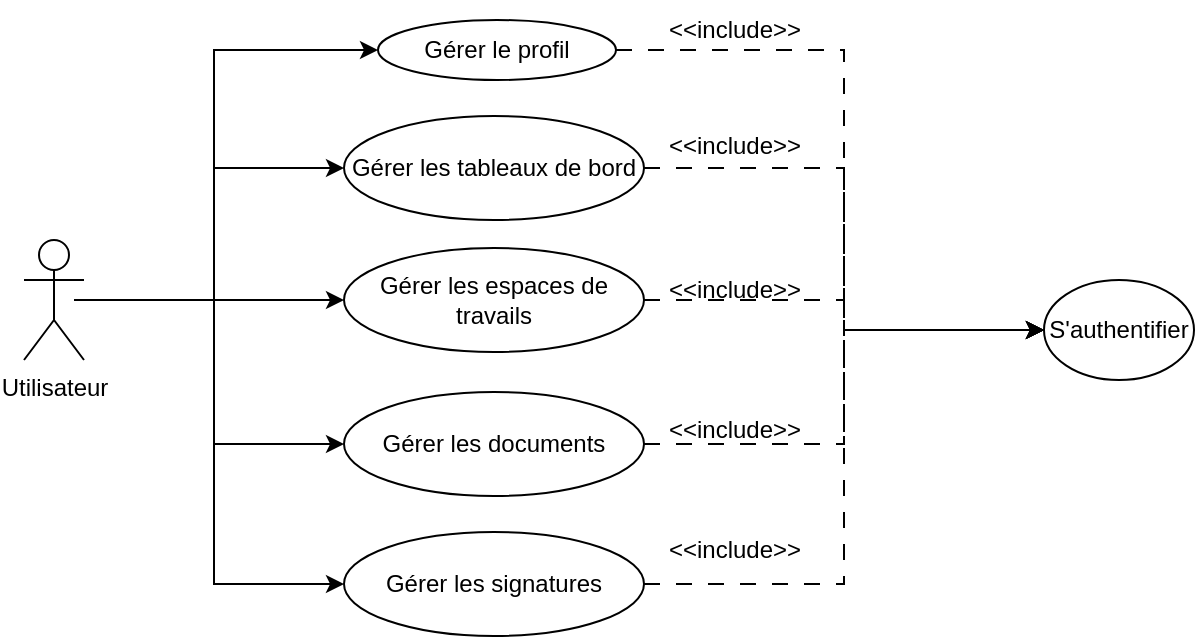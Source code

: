 <mxfile version="21.1.1" type="github">
  <diagram name="Page-1" id="1ZPPAXihkScUyz9930Up">
    <mxGraphModel dx="934" dy="464" grid="1" gridSize="10" guides="1" tooltips="1" connect="1" arrows="1" fold="1" page="1" pageScale="1" pageWidth="827" pageHeight="1169" math="0" shadow="0">
      <root>
        <mxCell id="0" />
        <mxCell id="1" parent="0" />
        <mxCell id="_2MVPNThq8Vdj2HL73zS-21" style="edgeStyle=orthogonalEdgeStyle;rounded=0;orthogonalLoop=1;jettySize=auto;html=1;entryX=0;entryY=0.5;entryDx=0;entryDy=0;" edge="1" parent="1" target="_2MVPNThq8Vdj2HL73zS-5">
          <mxGeometry relative="1" as="geometry">
            <mxPoint x="75" y="220" as="sourcePoint" />
            <mxPoint x="213" y="95" as="targetPoint" />
            <Array as="points">
              <mxPoint x="145" y="220" />
              <mxPoint x="145" y="95" />
            </Array>
          </mxGeometry>
        </mxCell>
        <mxCell id="_2MVPNThq8Vdj2HL73zS-22" style="edgeStyle=orthogonalEdgeStyle;rounded=0;orthogonalLoop=1;jettySize=auto;html=1;entryX=0;entryY=0.5;entryDx=0;entryDy=0;" edge="1" parent="1" source="_2MVPNThq8Vdj2HL73zS-1" target="_2MVPNThq8Vdj2HL73zS-6">
          <mxGeometry relative="1" as="geometry" />
        </mxCell>
        <mxCell id="_2MVPNThq8Vdj2HL73zS-23" style="edgeStyle=orthogonalEdgeStyle;rounded=0;orthogonalLoop=1;jettySize=auto;html=1;" edge="1" parent="1" source="_2MVPNThq8Vdj2HL73zS-1" target="_2MVPNThq8Vdj2HL73zS-7">
          <mxGeometry relative="1" as="geometry" />
        </mxCell>
        <mxCell id="_2MVPNThq8Vdj2HL73zS-24" style="edgeStyle=orthogonalEdgeStyle;rounded=0;orthogonalLoop=1;jettySize=auto;html=1;entryX=0;entryY=0.5;entryDx=0;entryDy=0;" edge="1" parent="1" source="_2MVPNThq8Vdj2HL73zS-1" target="_2MVPNThq8Vdj2HL73zS-8">
          <mxGeometry relative="1" as="geometry" />
        </mxCell>
        <mxCell id="_2MVPNThq8Vdj2HL73zS-25" style="edgeStyle=orthogonalEdgeStyle;rounded=0;orthogonalLoop=1;jettySize=auto;html=1;entryX=0;entryY=0.5;entryDx=0;entryDy=0;" edge="1" parent="1" source="_2MVPNThq8Vdj2HL73zS-1" target="_2MVPNThq8Vdj2HL73zS-9">
          <mxGeometry relative="1" as="geometry" />
        </mxCell>
        <mxCell id="_2MVPNThq8Vdj2HL73zS-1" value="&lt;div&gt;Utilisateur&lt;/div&gt;&lt;div&gt;&lt;br&gt;&lt;/div&gt;" style="shape=umlActor;verticalLabelPosition=bottom;verticalAlign=top;html=1;outlineConnect=0;" vertex="1" parent="1">
          <mxGeometry x="50" y="190" width="30" height="60" as="geometry" />
        </mxCell>
        <mxCell id="_2MVPNThq8Vdj2HL73zS-12" style="edgeStyle=orthogonalEdgeStyle;rounded=0;orthogonalLoop=1;jettySize=auto;html=1;entryX=0;entryY=0.5;entryDx=0;entryDy=0;dashed=1;dashPattern=8 8;" edge="1" parent="1" source="_2MVPNThq8Vdj2HL73zS-5" target="_2MVPNThq8Vdj2HL73zS-10">
          <mxGeometry relative="1" as="geometry">
            <Array as="points">
              <mxPoint x="460" y="95" />
              <mxPoint x="460" y="235" />
            </Array>
          </mxGeometry>
        </mxCell>
        <mxCell id="_2MVPNThq8Vdj2HL73zS-5" value="Gérer le profil" style="ellipse;whiteSpace=wrap;html=1;" vertex="1" parent="1">
          <mxGeometry x="227" y="80" width="119" height="30" as="geometry" />
        </mxCell>
        <mxCell id="_2MVPNThq8Vdj2HL73zS-11" style="edgeStyle=orthogonalEdgeStyle;rounded=0;orthogonalLoop=1;jettySize=auto;html=1;entryX=0;entryY=0.5;entryDx=0;entryDy=0;dashed=1;dashPattern=8 8;" edge="1" parent="1" source="_2MVPNThq8Vdj2HL73zS-6" target="_2MVPNThq8Vdj2HL73zS-10">
          <mxGeometry relative="1" as="geometry" />
        </mxCell>
        <mxCell id="_2MVPNThq8Vdj2HL73zS-6" value="Gérer les tableaux de bord" style="ellipse;whiteSpace=wrap;html=1;" vertex="1" parent="1">
          <mxGeometry x="210" y="128" width="150" height="52" as="geometry" />
        </mxCell>
        <mxCell id="_2MVPNThq8Vdj2HL73zS-13" style="edgeStyle=orthogonalEdgeStyle;rounded=0;orthogonalLoop=1;jettySize=auto;html=1;entryX=0;entryY=0.5;entryDx=0;entryDy=0;dashed=1;dashPattern=8 8;" edge="1" parent="1" source="_2MVPNThq8Vdj2HL73zS-7" target="_2MVPNThq8Vdj2HL73zS-10">
          <mxGeometry relative="1" as="geometry" />
        </mxCell>
        <mxCell id="_2MVPNThq8Vdj2HL73zS-7" value="Gérer les espaces de travails" style="ellipse;whiteSpace=wrap;html=1;" vertex="1" parent="1">
          <mxGeometry x="210" y="194" width="150" height="52" as="geometry" />
        </mxCell>
        <mxCell id="_2MVPNThq8Vdj2HL73zS-14" style="edgeStyle=orthogonalEdgeStyle;rounded=0;orthogonalLoop=1;jettySize=auto;html=1;entryX=0;entryY=0.5;entryDx=0;entryDy=0;dashed=1;dashPattern=8 8;" edge="1" parent="1" source="_2MVPNThq8Vdj2HL73zS-8" target="_2MVPNThq8Vdj2HL73zS-10">
          <mxGeometry relative="1" as="geometry" />
        </mxCell>
        <mxCell id="_2MVPNThq8Vdj2HL73zS-8" value="Gérer les documents" style="ellipse;whiteSpace=wrap;html=1;" vertex="1" parent="1">
          <mxGeometry x="210" y="266" width="150" height="52" as="geometry" />
        </mxCell>
        <mxCell id="_2MVPNThq8Vdj2HL73zS-15" style="edgeStyle=orthogonalEdgeStyle;rounded=0;orthogonalLoop=1;jettySize=auto;html=1;entryX=0;entryY=0.5;entryDx=0;entryDy=0;dashed=1;dashPattern=8 8;" edge="1" parent="1" source="_2MVPNThq8Vdj2HL73zS-9" target="_2MVPNThq8Vdj2HL73zS-10">
          <mxGeometry relative="1" as="geometry" />
        </mxCell>
        <mxCell id="_2MVPNThq8Vdj2HL73zS-9" value="Gérer les signatures" style="ellipse;whiteSpace=wrap;html=1;" vertex="1" parent="1">
          <mxGeometry x="210" y="336" width="150" height="52" as="geometry" />
        </mxCell>
        <mxCell id="_2MVPNThq8Vdj2HL73zS-10" value="S&#39;authentifier" style="ellipse;whiteSpace=wrap;html=1;" vertex="1" parent="1">
          <mxGeometry x="560" y="210" width="75" height="50" as="geometry" />
        </mxCell>
        <mxCell id="_2MVPNThq8Vdj2HL73zS-16" value="&amp;lt;&amp;lt;include&amp;gt;&amp;gt;" style="text;html=1;align=center;verticalAlign=middle;resizable=0;points=[];autosize=1;strokeColor=none;fillColor=none;" vertex="1" parent="1">
          <mxGeometry x="360" y="70" width="90" height="30" as="geometry" />
        </mxCell>
        <mxCell id="_2MVPNThq8Vdj2HL73zS-17" value="&amp;lt;&amp;lt;include&amp;gt;&amp;gt;" style="text;html=1;align=center;verticalAlign=middle;resizable=0;points=[];autosize=1;strokeColor=none;fillColor=none;" vertex="1" parent="1">
          <mxGeometry x="360" y="128" width="90" height="30" as="geometry" />
        </mxCell>
        <mxCell id="_2MVPNThq8Vdj2HL73zS-18" value="&amp;lt;&amp;lt;include&amp;gt;&amp;gt;" style="text;html=1;align=center;verticalAlign=middle;resizable=0;points=[];autosize=1;strokeColor=none;fillColor=none;" vertex="1" parent="1">
          <mxGeometry x="360" y="200" width="90" height="30" as="geometry" />
        </mxCell>
        <mxCell id="_2MVPNThq8Vdj2HL73zS-19" value="&amp;lt;&amp;lt;include&amp;gt;&amp;gt;" style="text;html=1;align=center;verticalAlign=middle;resizable=0;points=[];autosize=1;strokeColor=none;fillColor=none;" vertex="1" parent="1">
          <mxGeometry x="360" y="270" width="90" height="30" as="geometry" />
        </mxCell>
        <mxCell id="_2MVPNThq8Vdj2HL73zS-20" value="&amp;lt;&amp;lt;include&amp;gt;&amp;gt;" style="text;html=1;align=center;verticalAlign=middle;resizable=0;points=[];autosize=1;strokeColor=none;fillColor=none;" vertex="1" parent="1">
          <mxGeometry x="360" y="330" width="90" height="30" as="geometry" />
        </mxCell>
      </root>
    </mxGraphModel>
  </diagram>
</mxfile>
